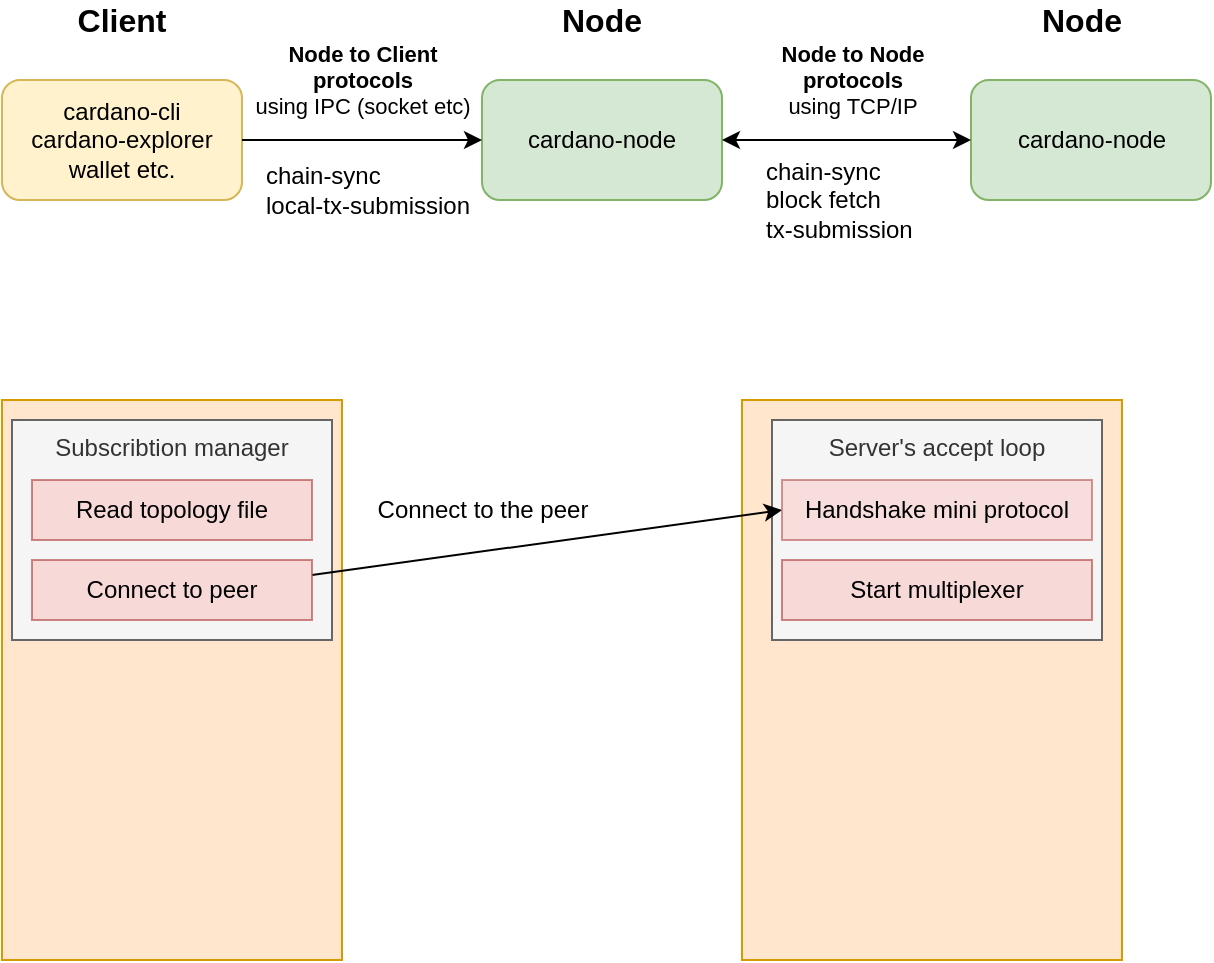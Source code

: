 <mxfile version="13.2.6" type="github">
  <diagram id="o-6-cCsUGdHhvSfyFfvp" name="Page-1">
    <mxGraphModel dx="1050" dy="470" grid="1" gridSize="10" guides="1" tooltips="1" connect="1" arrows="1" fold="1" page="1" pageScale="1" pageWidth="1169" pageHeight="827" math="0" shadow="0">
      <root>
        <mxCell id="0" />
        <mxCell id="1" parent="0" />
        <mxCell id="l2yK3TH7M7PTGYh5xhXL-1" value="cardano-node" style="rounded=1;whiteSpace=wrap;html=1;fillColor=#d5e8d4;strokeColor=#82b366;" vertex="1" parent="1">
          <mxGeometry x="280" y="80" width="120" height="60" as="geometry" />
        </mxCell>
        <mxCell id="l2yK3TH7M7PTGYh5xhXL-2" value="cardano-node" style="rounded=1;whiteSpace=wrap;html=1;fillColor=#d5e8d4;strokeColor=#82b366;" vertex="1" parent="1">
          <mxGeometry x="524.5" y="80" width="120" height="60" as="geometry" />
        </mxCell>
        <mxCell id="l2yK3TH7M7PTGYh5xhXL-3" value="cardano-cli&lt;br&gt;cardano-explorer&lt;br&gt;&lt;span&gt;wallet etc.&lt;/span&gt;" style="rounded=1;whiteSpace=wrap;html=1;align=center;fillColor=#fff2cc;strokeColor=#d6b656;" vertex="1" parent="1">
          <mxGeometry x="40" y="80" width="120" height="60" as="geometry" />
        </mxCell>
        <mxCell id="l2yK3TH7M7PTGYh5xhXL-4" value="" style="endArrow=classic;startArrow=classic;html=1;entryX=0;entryY=0.5;entryDx=0;entryDy=0;exitX=1;exitY=0.5;exitDx=0;exitDy=0;" edge="1" parent="1" source="l2yK3TH7M7PTGYh5xhXL-1" target="l2yK3TH7M7PTGYh5xhXL-2">
          <mxGeometry width="50" height="50" relative="1" as="geometry">
            <mxPoint x="560" y="360" as="sourcePoint" />
            <mxPoint x="610" y="310" as="targetPoint" />
          </mxGeometry>
        </mxCell>
        <mxCell id="l2yK3TH7M7PTGYh5xhXL-5" value="&lt;b&gt;Node to Node&lt;/b&gt;&lt;br&gt;&lt;b&gt;protocols&lt;/b&gt;&lt;br&gt;using TCP/IP" style="edgeLabel;html=1;align=center;verticalAlign=middle;resizable=0;points=[];" vertex="1" connectable="0" parent="l2yK3TH7M7PTGYh5xhXL-4">
          <mxGeometry x="-0.233" y="-2" relative="1" as="geometry">
            <mxPoint x="17" y="-32" as="offset" />
          </mxGeometry>
        </mxCell>
        <mxCell id="l2yK3TH7M7PTGYh5xhXL-6" value="" style="endArrow=classic;startArrow=none;html=1;exitX=1;exitY=0.5;exitDx=0;exitDy=0;entryX=0;entryY=0.5;entryDx=0;entryDy=0;startFill=0;" edge="1" parent="1" source="l2yK3TH7M7PTGYh5xhXL-3" target="l2yK3TH7M7PTGYh5xhXL-1">
          <mxGeometry width="50" height="50" relative="1" as="geometry">
            <mxPoint x="330" y="210" as="sourcePoint" />
            <mxPoint x="380" y="160" as="targetPoint" />
          </mxGeometry>
        </mxCell>
        <mxCell id="l2yK3TH7M7PTGYh5xhXL-7" value="&lt;font style=&quot;font-size: 11px&quot;&gt;&lt;b&gt;Node to Client&lt;/b&gt;&lt;br&gt;&lt;b&gt;protocols&lt;/b&gt;&lt;br&gt;using IPC (socket etc)&lt;br&gt;&lt;/font&gt;" style="edgeLabel;html=1;align=center;verticalAlign=middle;resizable=0;points=[];" vertex="1" connectable="0" parent="l2yK3TH7M7PTGYh5xhXL-6">
          <mxGeometry x="-0.254" relative="1" as="geometry">
            <mxPoint x="15" y="-30" as="offset" />
          </mxGeometry>
        </mxCell>
        <mxCell id="l2yK3TH7M7PTGYh5xhXL-8" value="chain-sync&lt;br&gt;block fetch&lt;br&gt;tx-submission" style="text;html=1;strokeColor=none;fillColor=none;align=left;verticalAlign=middle;whiteSpace=wrap;rounded=0;" vertex="1" parent="1">
          <mxGeometry x="420" y="120" width="90" height="40" as="geometry" />
        </mxCell>
        <mxCell id="l2yK3TH7M7PTGYh5xhXL-9" value="chain-sync&lt;br&gt;local-tx-submission" style="text;html=1;strokeColor=none;fillColor=none;align=left;verticalAlign=middle;whiteSpace=wrap;rounded=0;" vertex="1" parent="1">
          <mxGeometry x="170" y="120" width="110" height="30" as="geometry" />
        </mxCell>
        <mxCell id="l2yK3TH7M7PTGYh5xhXL-10" value="Node" style="text;html=1;strokeColor=none;fillColor=none;align=center;verticalAlign=middle;whiteSpace=wrap;rounded=0;fontSize=16;fontStyle=1" vertex="1" parent="1">
          <mxGeometry x="560" y="40" width="40" height="20" as="geometry" />
        </mxCell>
        <mxCell id="l2yK3TH7M7PTGYh5xhXL-11" value="Node" style="text;html=1;strokeColor=none;fillColor=none;align=center;verticalAlign=middle;whiteSpace=wrap;rounded=0;fontSize=16;fontStyle=1" vertex="1" parent="1">
          <mxGeometry x="320" y="40" width="40" height="20" as="geometry" />
        </mxCell>
        <mxCell id="l2yK3TH7M7PTGYh5xhXL-12" value="Client" style="text;html=1;strokeColor=none;fillColor=none;align=center;verticalAlign=middle;whiteSpace=wrap;rounded=0;fontSize=16;fontStyle=1" vertex="1" parent="1">
          <mxGeometry x="80" y="40" width="40" height="20" as="geometry" />
        </mxCell>
        <mxCell id="l2yK3TH7M7PTGYh5xhXL-14" value="" style="rounded=0;whiteSpace=wrap;html=1;fillColor=#ffe6cc;strokeColor=#d79b00;glass=0;shadow=0;comic=0;" vertex="1" parent="1">
          <mxGeometry x="40" y="240" width="170" height="280" as="geometry" />
        </mxCell>
        <mxCell id="l2yK3TH7M7PTGYh5xhXL-16" value="Subscribtion manager" style="rounded=0;whiteSpace=wrap;html=1;shadow=0;glass=0;comic=0;fontSize=12;align=center;fillColor=#f5f5f5;strokeColor=#666666;fontColor=#333333;verticalAlign=top;" vertex="1" parent="1">
          <mxGeometry x="45" y="250" width="160" height="110" as="geometry" />
        </mxCell>
        <mxCell id="l2yK3TH7M7PTGYh5xhXL-17" value="" style="rounded=0;whiteSpace=wrap;html=1;fillColor=#ffe6cc;strokeColor=#d79b00;glass=0;shadow=0;comic=0;" vertex="1" parent="1">
          <mxGeometry x="410" y="240" width="190" height="280" as="geometry" />
        </mxCell>
        <mxCell id="l2yK3TH7M7PTGYh5xhXL-18" value="Server&#39;s accept loop" style="rounded=0;whiteSpace=wrap;html=1;shadow=0;glass=0;comic=0;fontSize=12;align=center;fillColor=#f5f5f5;strokeColor=#666666;fontColor=#333333;verticalAlign=top;" vertex="1" parent="1">
          <mxGeometry x="425" y="250" width="165" height="110" as="geometry" />
        </mxCell>
        <mxCell id="l2yK3TH7M7PTGYh5xhXL-19" value="" style="endArrow=classic;html=1;fontSize=12;exitX=1;exitY=0.25;exitDx=0;exitDy=0;entryX=0;entryY=0.5;entryDx=0;entryDy=0;" edge="1" parent="1" source="l2yK3TH7M7PTGYh5xhXL-27" target="l2yK3TH7M7PTGYh5xhXL-22">
          <mxGeometry width="50" height="50" relative="1" as="geometry">
            <mxPoint x="530" y="320" as="sourcePoint" />
            <mxPoint x="535" y="278" as="targetPoint" />
          </mxGeometry>
        </mxCell>
        <mxCell id="l2yK3TH7M7PTGYh5xhXL-20" value="Connect to the peer" style="edgeLabel;html=1;align=center;verticalAlign=middle;resizable=0;points=[];fontSize=12;" vertex="1" connectable="0" parent="l2yK3TH7M7PTGYh5xhXL-19">
          <mxGeometry x="-0.104" relative="1" as="geometry">
            <mxPoint x="-20.66" y="-17.89" as="offset" />
          </mxGeometry>
        </mxCell>
        <mxCell id="l2yK3TH7M7PTGYh5xhXL-22" value="Handshake mini protocol" style="rounded=0;whiteSpace=wrap;html=1;shadow=0;glass=0;comic=0;fontSize=12;align=center;fillColor=#f8cecc;strokeColor=#b85450;opacity=60;" vertex="1" parent="1">
          <mxGeometry x="430" y="280" width="155" height="30" as="geometry" />
        </mxCell>
        <mxCell id="l2yK3TH7M7PTGYh5xhXL-23" value="Start multiplexer" style="rounded=0;whiteSpace=wrap;html=1;shadow=0;glass=0;comic=0;fontSize=12;align=center;fillColor=#f8cecc;strokeColor=#b85450;opacity=70;" vertex="1" parent="1">
          <mxGeometry x="430" y="320" width="155" height="30" as="geometry" />
        </mxCell>
        <mxCell id="l2yK3TH7M7PTGYh5xhXL-25" value="Read topology file" style="rounded=0;whiteSpace=wrap;html=1;shadow=0;glass=0;comic=0;fontSize=12;opacity=70;align=center;fillColor=#f8cecc;strokeColor=#b85450;" vertex="1" parent="1">
          <mxGeometry x="55" y="280" width="140" height="30" as="geometry" />
        </mxCell>
        <mxCell id="l2yK3TH7M7PTGYh5xhXL-27" value="Connect to peer" style="rounded=0;whiteSpace=wrap;html=1;shadow=0;glass=0;comic=0;fontSize=12;opacity=70;align=center;fillColor=#f8cecc;strokeColor=#b85450;" vertex="1" parent="1">
          <mxGeometry x="55" y="320" width="140" height="30" as="geometry" />
        </mxCell>
      </root>
    </mxGraphModel>
  </diagram>
</mxfile>
